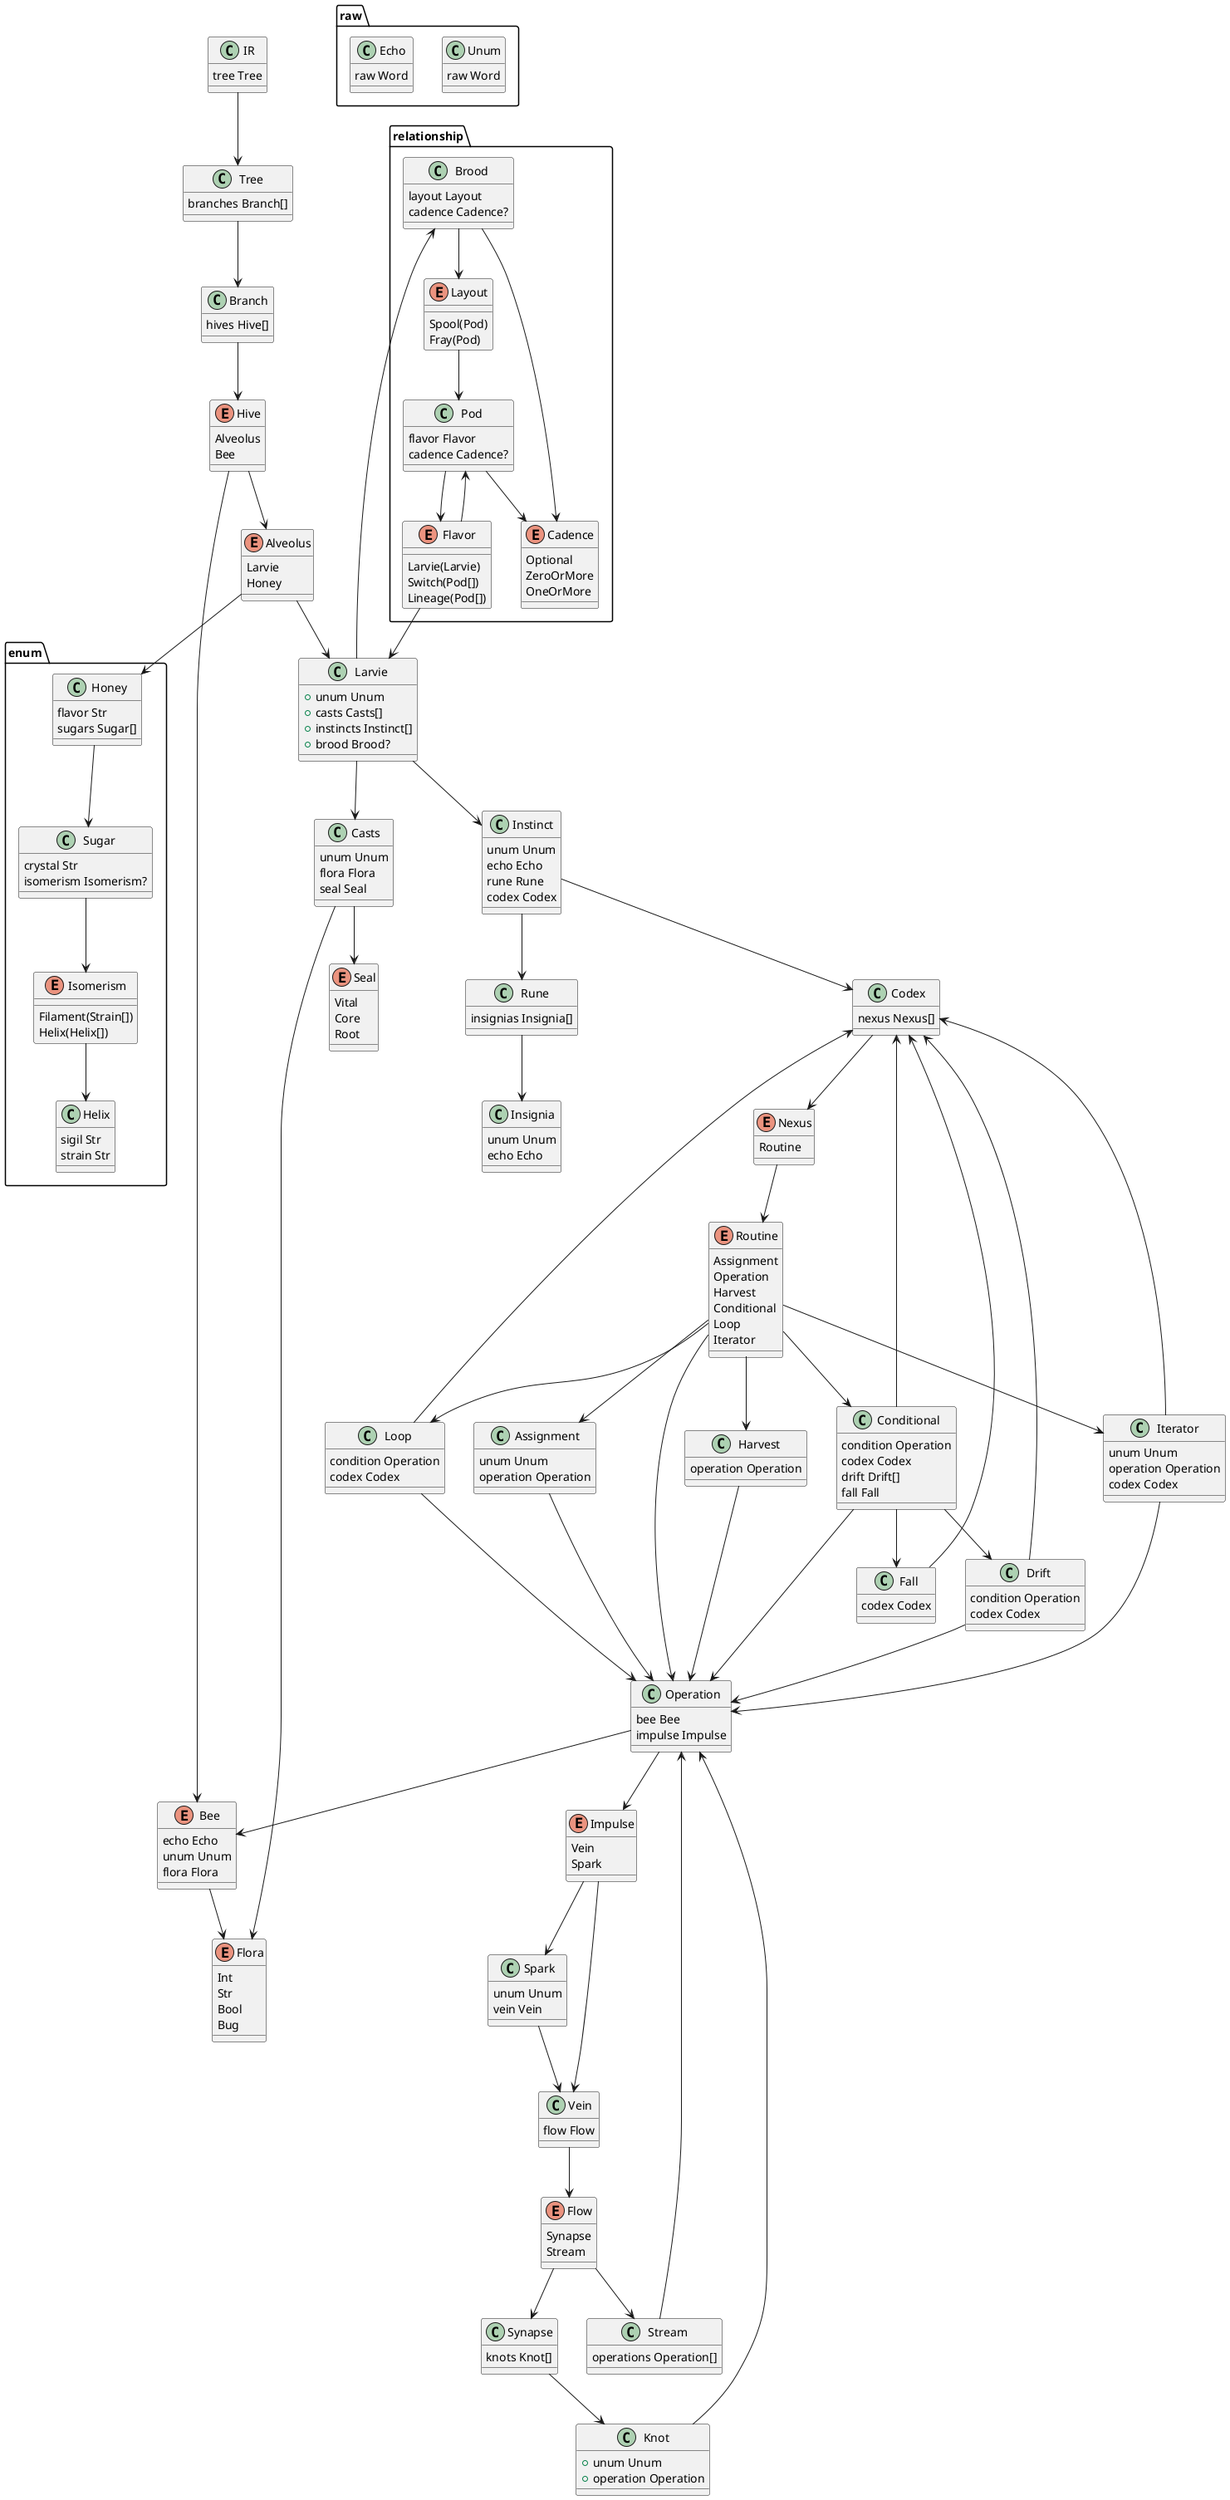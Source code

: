 @startuml IR
class IR {
  tree Tree
}
IR --> Tree

class Tree {
  branches Branch[]
}
Tree --> Branch

class Branch {
  hives Hive[]
}
Branch --> Hive

enum Hive {
  Alveolus
  Bee
}
Hive --> Alveolus
Hive --> Bee

enum Bee {
  echo Echo
  unum Unum
  flora Flora
}
Bee --> Flora
class raw.Unum {
  raw Word
}

enum Alveolus {
' bug
  Larvie
' enum
  Honey
}
Alveolus --> Larvie
Alveolus --> enum.Honey

class enum.Honey {
    flavor Str
    sugars Sugar[]
}
enum.Honey --> enum.Sugar

class enum.Sugar {
    crystal Str
    isomerism Isomerism?
}
enum.Sugar --> enum.Isomerism

enum enum.Isomerism {
  Filament(Strain[])
  Helix(Helix[])
}
enum.Isomerism --> enum.Helix

class enum.Helix {
   sigil Str
   strain Str
}

enum Flora {
  Int
  Str
  Bool
  Bug
}
enum Seal {
' NotNull
    Vital
' PrimaryKey
    Core
' Unique
    Root
}

class Larvie {
  +unum Unum
  +casts Casts[]
  +instincts Instinct[]
  +brood Brood?
}
Larvie --> Casts
Larvie --> Instinct
Larvie --> relationship.Brood

' MESH START ============
package relationship {
    class Brood {
      layout Layout
      cadence Cadence?
    }
    Brood --> Layout
    Brood --> Cadence

    enum Layout {
' sequence
        Spool(Pod)
' choice
        Fray(Pod)
    }
    Layout --> Pod

    enum Cadence {
' ?
        Optional
' *
        ZeroOrMore
' +
        OneOrMore
    }

    class Pod {
      flavor Flavor
      cadence Cadence?
    }
    Pod --> Flavor
    Pod --> Cadence

    enum Flavor {
      Larvie(Larvie)
      Switch(Pod[])
      Lineage(Pod[])
    }
    Flavor --> Pod
}
relationship.Flavor --> Larvie
' MESH END ==============

class Casts {
  unum Unum
  flora Flora
  seal Seal
}
Casts --> Flora
Casts --> Seal

class Instinct {
  unum Unum
  echo Echo
  rune Rune
  codex Codex
}
Instinct --> Rune
Instinct --> Codex
class Codex {
  nexus Nexus[]
}
Codex --> Nexus

enum Nexus {
  Routine
}
Nexus --> Routine

enum Routine {
  Assignment
  Operation
  Harvest
  Conditional
  Loop
  Iterator
}
Routine --> Assignment
Routine --> Operation
Routine --> Harvest
Routine --> Conditional
Routine --> Loop
Routine --> Iterator

class Assignment {
  unum Unum
  operation Operation
}
Assignment --> Operation
class Operation {
  bee Bee
  impulse Impulse
}
Operation --> Bee
Operation --> Impulse

enum Impulse {
  Vein
  Spark
}
Impulse --> Vein
Impulse --> Spark
class Vein {
  flow Flow
}
Vein --> Flow

class Spark {
  unum Unum
  vein Vein
}
Spark --> Vein

enum Flow {
  Synapse
  Stream
}
Flow --> Synapse
Flow --> Stream

class Stream {
  operations Operation[]
}
Stream --> Operation

class Synapse {
  knots Knot[]
}
Synapse --> Knot

class Knot {
  +unum Unum
  +operation Operation
}
Knot --> Operation

class Harvest {
  operation Operation
}
Harvest --> Operation
class Conditional {
  condition Operation
  codex Codex
  drift Drift[]
  fall Fall
}
Conditional --> Operation
Conditional --> Codex
Conditional --> Drift
Conditional --> Fall

class Drift {
  condition Operation
  codex Codex
}
Drift --> Operation
Drift --> Codex

class Fall {
  codex Codex
}
Fall --> Codex

class Loop {
  condition Operation
  codex Codex
}
Loop --> Operation
Loop --> Codex
class Iterator {
  unum Unum
  operation Operation
  codex Codex
}
Iterator --> Operation
Iterator --> Codex

class Rune {
  insignias Insignia[]
}
Rune --> Insignia

class Insignia {
  unum Unum
  echo Echo
}

class raw.Echo {
  raw Word
}

@enduml

